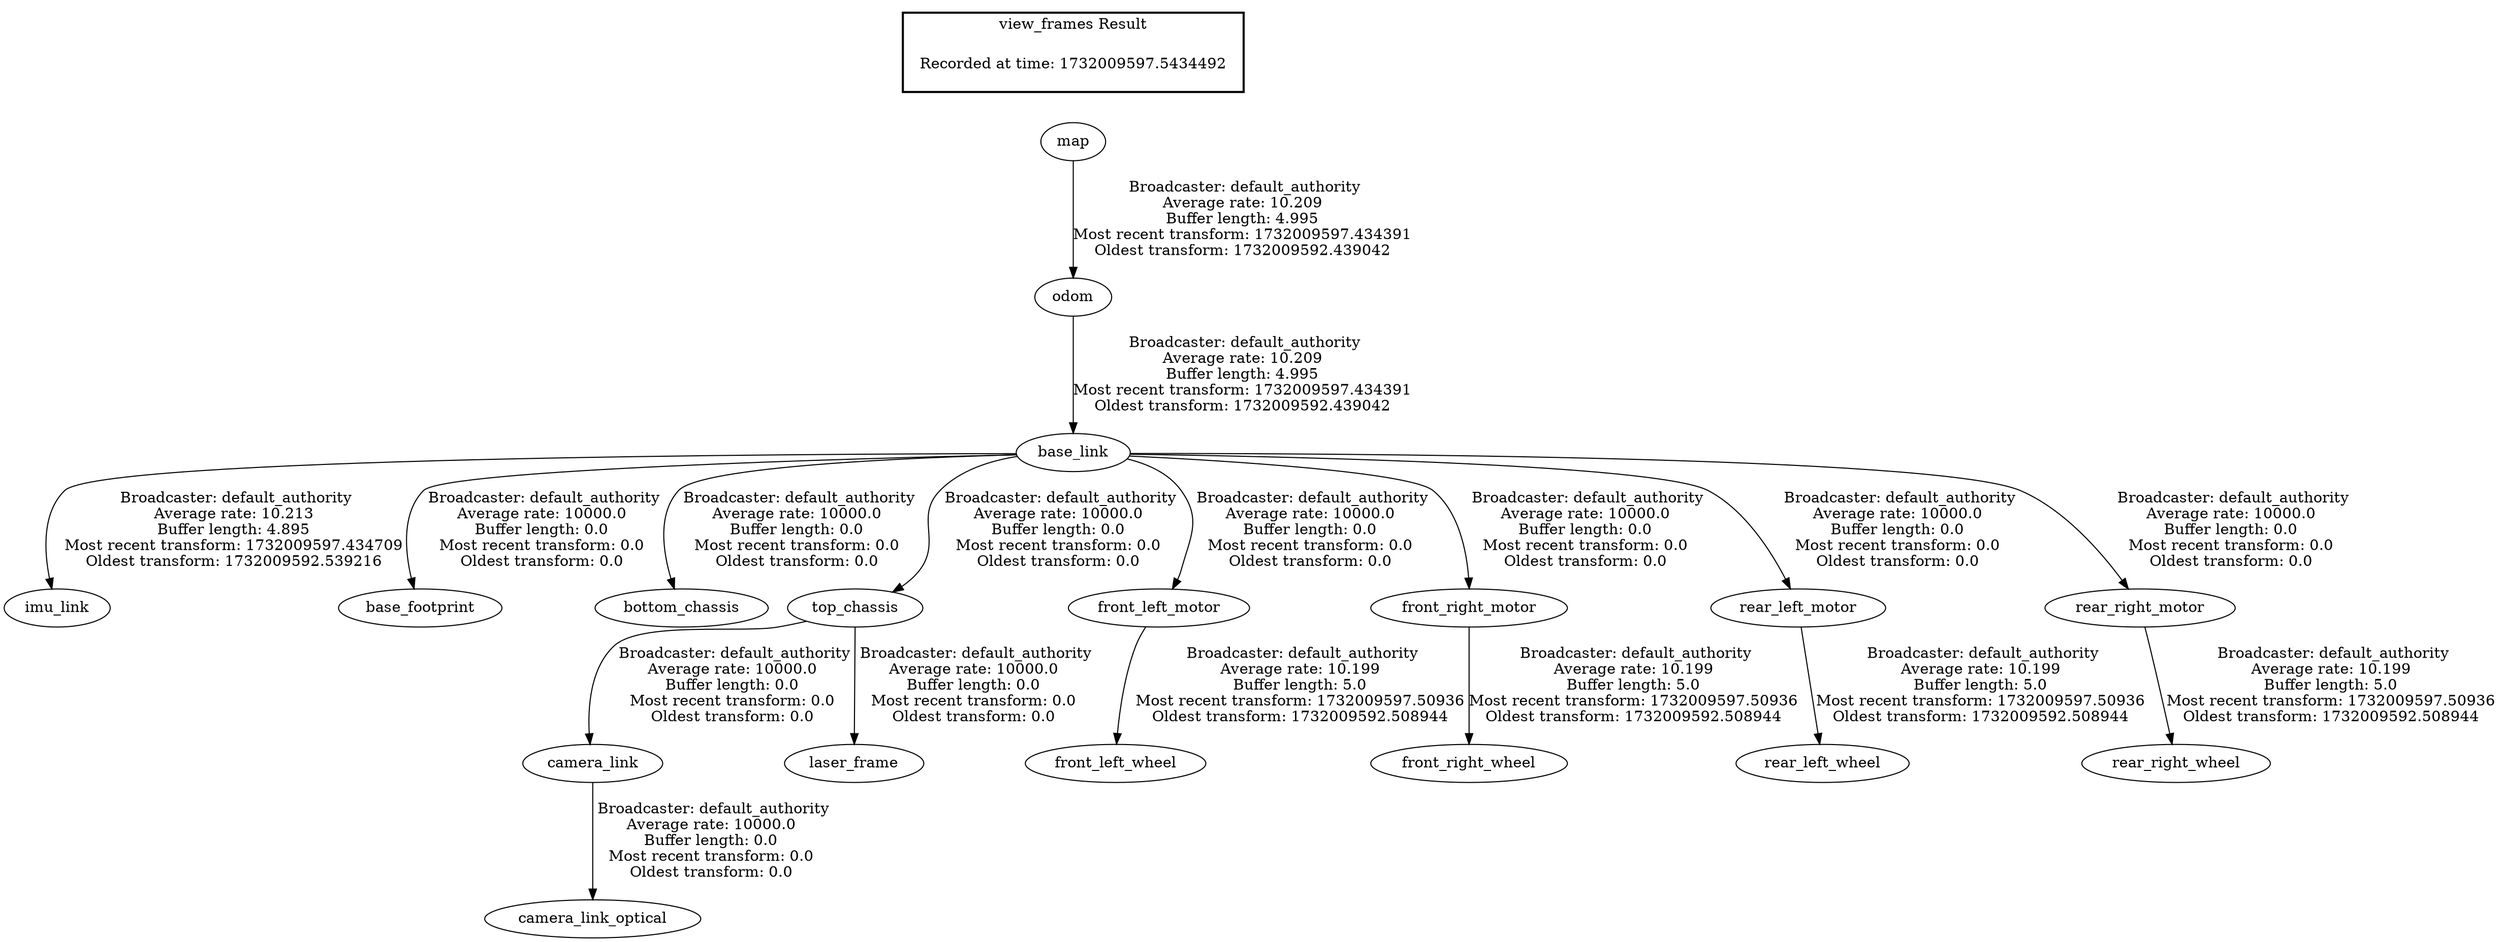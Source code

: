 digraph G {
"base_link" -> "imu_link"[label=" Broadcaster: default_authority\nAverage rate: 10.213\nBuffer length: 4.895\nMost recent transform: 1732009597.434709\nOldest transform: 1732009592.539216\n"];
"odom" -> "base_link"[label=" Broadcaster: default_authority\nAverage rate: 10.209\nBuffer length: 4.995\nMost recent transform: 1732009597.434391\nOldest transform: 1732009592.439042\n"];
"base_link" -> "base_footprint"[label=" Broadcaster: default_authority\nAverage rate: 10000.0\nBuffer length: 0.0\nMost recent transform: 0.0\nOldest transform: 0.0\n"];
"base_link" -> "bottom_chassis"[label=" Broadcaster: default_authority\nAverage rate: 10000.0\nBuffer length: 0.0\nMost recent transform: 0.0\nOldest transform: 0.0\n"];
"top_chassis" -> "camera_link"[label=" Broadcaster: default_authority\nAverage rate: 10000.0\nBuffer length: 0.0\nMost recent transform: 0.0\nOldest transform: 0.0\n"];
"base_link" -> "top_chassis"[label=" Broadcaster: default_authority\nAverage rate: 10000.0\nBuffer length: 0.0\nMost recent transform: 0.0\nOldest transform: 0.0\n"];
"camera_link" -> "camera_link_optical"[label=" Broadcaster: default_authority\nAverage rate: 10000.0\nBuffer length: 0.0\nMost recent transform: 0.0\nOldest transform: 0.0\n"];
"base_link" -> "front_left_motor"[label=" Broadcaster: default_authority\nAverage rate: 10000.0\nBuffer length: 0.0\nMost recent transform: 0.0\nOldest transform: 0.0\n"];
"base_link" -> "front_right_motor"[label=" Broadcaster: default_authority\nAverage rate: 10000.0\nBuffer length: 0.0\nMost recent transform: 0.0\nOldest transform: 0.0\n"];
"top_chassis" -> "laser_frame"[label=" Broadcaster: default_authority\nAverage rate: 10000.0\nBuffer length: 0.0\nMost recent transform: 0.0\nOldest transform: 0.0\n"];
"base_link" -> "rear_left_motor"[label=" Broadcaster: default_authority\nAverage rate: 10000.0\nBuffer length: 0.0\nMost recent transform: 0.0\nOldest transform: 0.0\n"];
"base_link" -> "rear_right_motor"[label=" Broadcaster: default_authority\nAverage rate: 10000.0\nBuffer length: 0.0\nMost recent transform: 0.0\nOldest transform: 0.0\n"];
"map" -> "odom"[label=" Broadcaster: default_authority\nAverage rate: 10.209\nBuffer length: 4.995\nMost recent transform: 1732009597.434391\nOldest transform: 1732009592.439042\n"];
"front_left_motor" -> "front_left_wheel"[label=" Broadcaster: default_authority\nAverage rate: 10.199\nBuffer length: 5.0\nMost recent transform: 1732009597.50936\nOldest transform: 1732009592.508944\n"];
"front_right_motor" -> "front_right_wheel"[label=" Broadcaster: default_authority\nAverage rate: 10.199\nBuffer length: 5.0\nMost recent transform: 1732009597.50936\nOldest transform: 1732009592.508944\n"];
"rear_left_motor" -> "rear_left_wheel"[label=" Broadcaster: default_authority\nAverage rate: 10.199\nBuffer length: 5.0\nMost recent transform: 1732009597.50936\nOldest transform: 1732009592.508944\n"];
"rear_right_motor" -> "rear_right_wheel"[label=" Broadcaster: default_authority\nAverage rate: 10.199\nBuffer length: 5.0\nMost recent transform: 1732009597.50936\nOldest transform: 1732009592.508944\n"];
edge [style=invis];
 subgraph cluster_legend { style=bold; color=black; label ="view_frames Result";
"Recorded at time: 1732009597.5434492"[ shape=plaintext ] ;
}->"map";
}